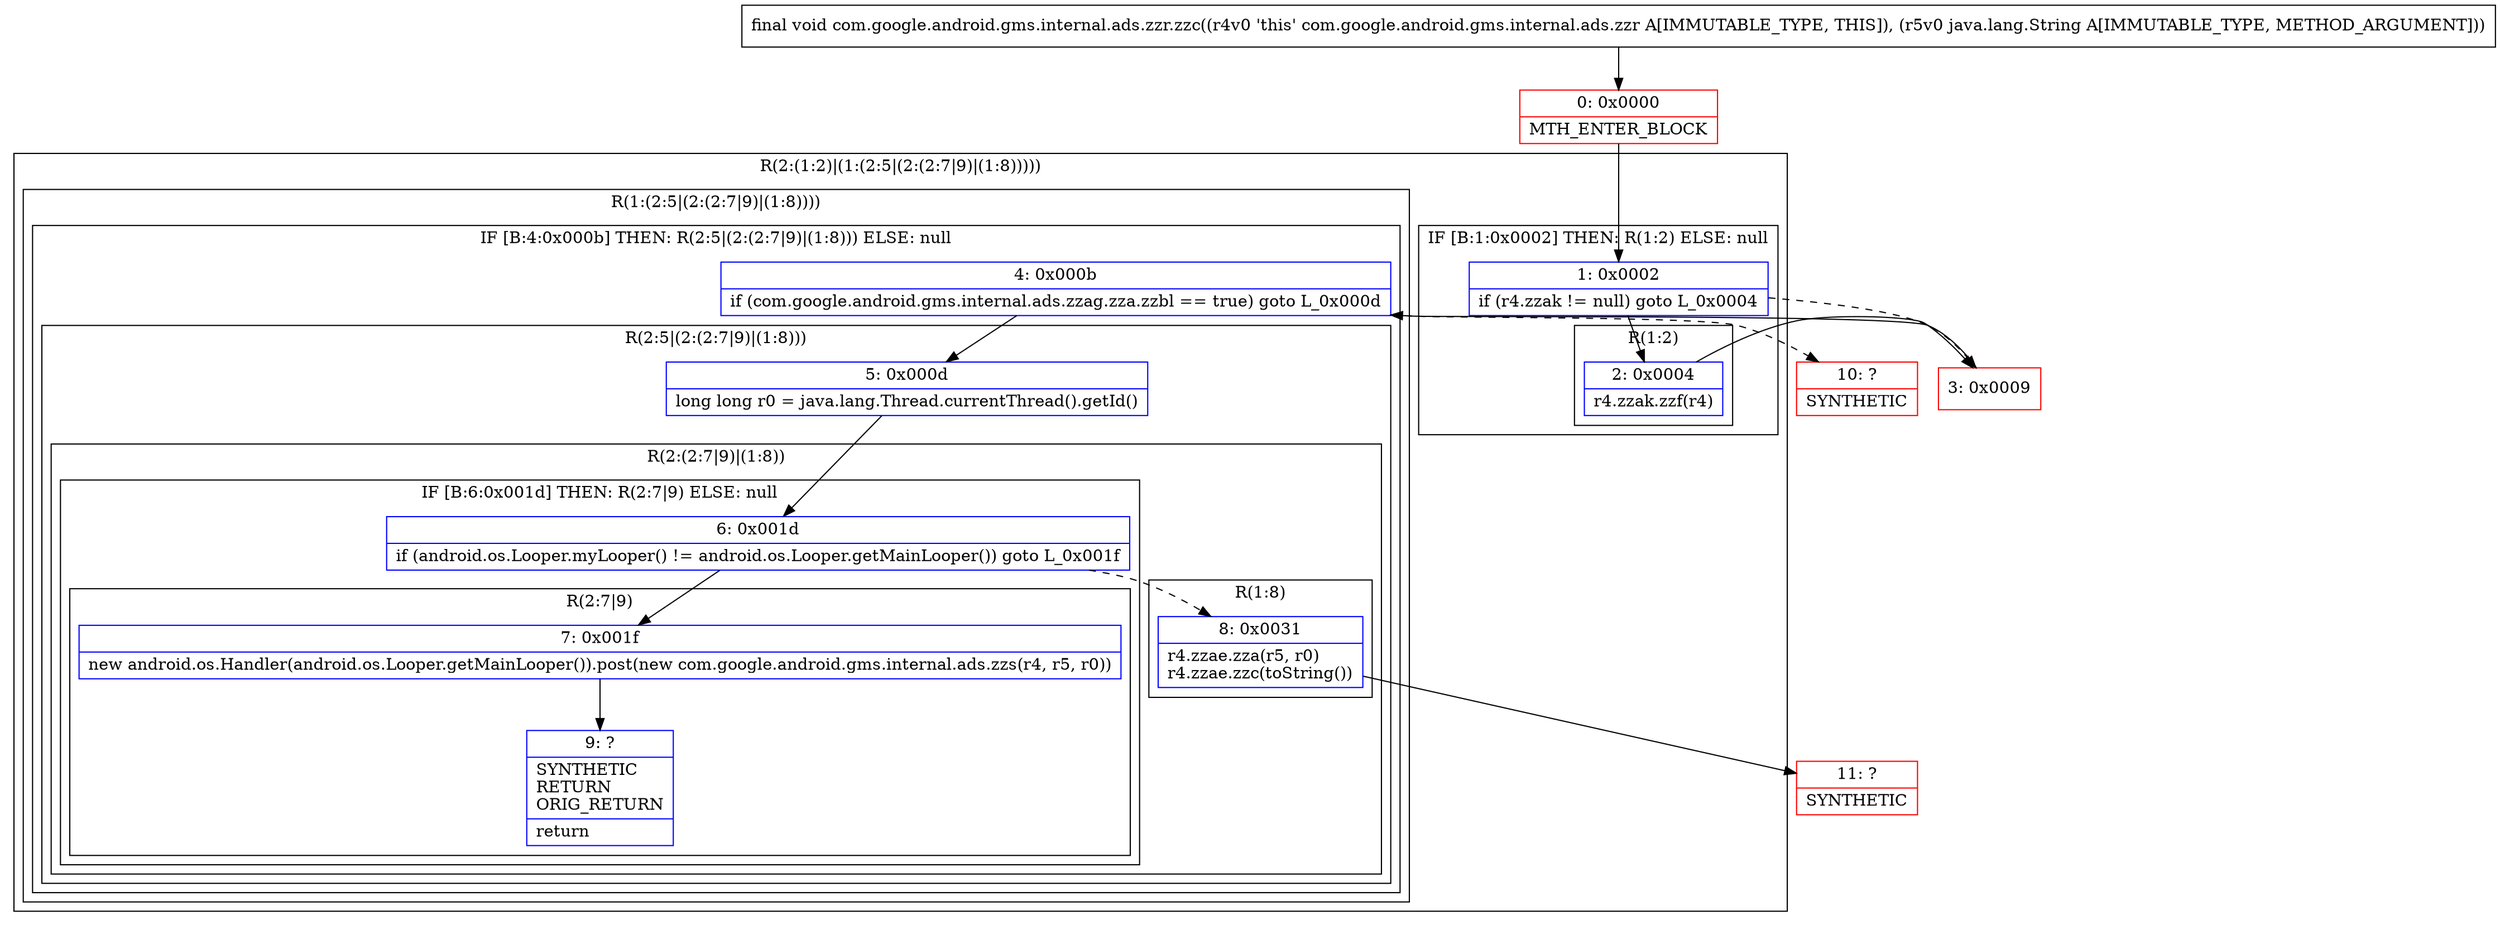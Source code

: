 digraph "CFG forcom.google.android.gms.internal.ads.zzr.zzc(Ljava\/lang\/String;)V" {
subgraph cluster_Region_734514425 {
label = "R(2:(1:2)|(1:(2:5|(2:(2:7|9)|(1:8)))))";
node [shape=record,color=blue];
subgraph cluster_IfRegion_1986468529 {
label = "IF [B:1:0x0002] THEN: R(1:2) ELSE: null";
node [shape=record,color=blue];
Node_1 [shape=record,label="{1\:\ 0x0002|if (r4.zzak != null) goto L_0x0004\l}"];
subgraph cluster_Region_339063422 {
label = "R(1:2)";
node [shape=record,color=blue];
Node_2 [shape=record,label="{2\:\ 0x0004|r4.zzak.zzf(r4)\l}"];
}
}
subgraph cluster_Region_2020652106 {
label = "R(1:(2:5|(2:(2:7|9)|(1:8))))";
node [shape=record,color=blue];
subgraph cluster_IfRegion_1841635257 {
label = "IF [B:4:0x000b] THEN: R(2:5|(2:(2:7|9)|(1:8))) ELSE: null";
node [shape=record,color=blue];
Node_4 [shape=record,label="{4\:\ 0x000b|if (com.google.android.gms.internal.ads.zzag.zza.zzbl == true) goto L_0x000d\l}"];
subgraph cluster_Region_305492153 {
label = "R(2:5|(2:(2:7|9)|(1:8)))";
node [shape=record,color=blue];
Node_5 [shape=record,label="{5\:\ 0x000d|long long r0 = java.lang.Thread.currentThread().getId()\l}"];
subgraph cluster_Region_590950946 {
label = "R(2:(2:7|9)|(1:8))";
node [shape=record,color=blue];
subgraph cluster_IfRegion_438751865 {
label = "IF [B:6:0x001d] THEN: R(2:7|9) ELSE: null";
node [shape=record,color=blue];
Node_6 [shape=record,label="{6\:\ 0x001d|if (android.os.Looper.myLooper() != android.os.Looper.getMainLooper()) goto L_0x001f\l}"];
subgraph cluster_Region_1999449679 {
label = "R(2:7|9)";
node [shape=record,color=blue];
Node_7 [shape=record,label="{7\:\ 0x001f|new android.os.Handler(android.os.Looper.getMainLooper()).post(new com.google.android.gms.internal.ads.zzs(r4, r5, r0))\l}"];
Node_9 [shape=record,label="{9\:\ ?|SYNTHETIC\lRETURN\lORIG_RETURN\l|return\l}"];
}
}
subgraph cluster_Region_212906934 {
label = "R(1:8)";
node [shape=record,color=blue];
Node_8 [shape=record,label="{8\:\ 0x0031|r4.zzae.zza(r5, r0)\lr4.zzae.zzc(toString())\l}"];
}
}
}
}
}
}
Node_0 [shape=record,color=red,label="{0\:\ 0x0000|MTH_ENTER_BLOCK\l}"];
Node_3 [shape=record,color=red,label="{3\:\ 0x0009}"];
Node_10 [shape=record,color=red,label="{10\:\ ?|SYNTHETIC\l}"];
Node_11 [shape=record,color=red,label="{11\:\ ?|SYNTHETIC\l}"];
MethodNode[shape=record,label="{final void com.google.android.gms.internal.ads.zzr.zzc((r4v0 'this' com.google.android.gms.internal.ads.zzr A[IMMUTABLE_TYPE, THIS]), (r5v0 java.lang.String A[IMMUTABLE_TYPE, METHOD_ARGUMENT])) }"];
MethodNode -> Node_0;
Node_1 -> Node_2;
Node_1 -> Node_3[style=dashed];
Node_2 -> Node_3;
Node_4 -> Node_5;
Node_4 -> Node_10[style=dashed];
Node_5 -> Node_6;
Node_6 -> Node_7;
Node_6 -> Node_8[style=dashed];
Node_7 -> Node_9;
Node_8 -> Node_11;
Node_0 -> Node_1;
Node_3 -> Node_4;
}

